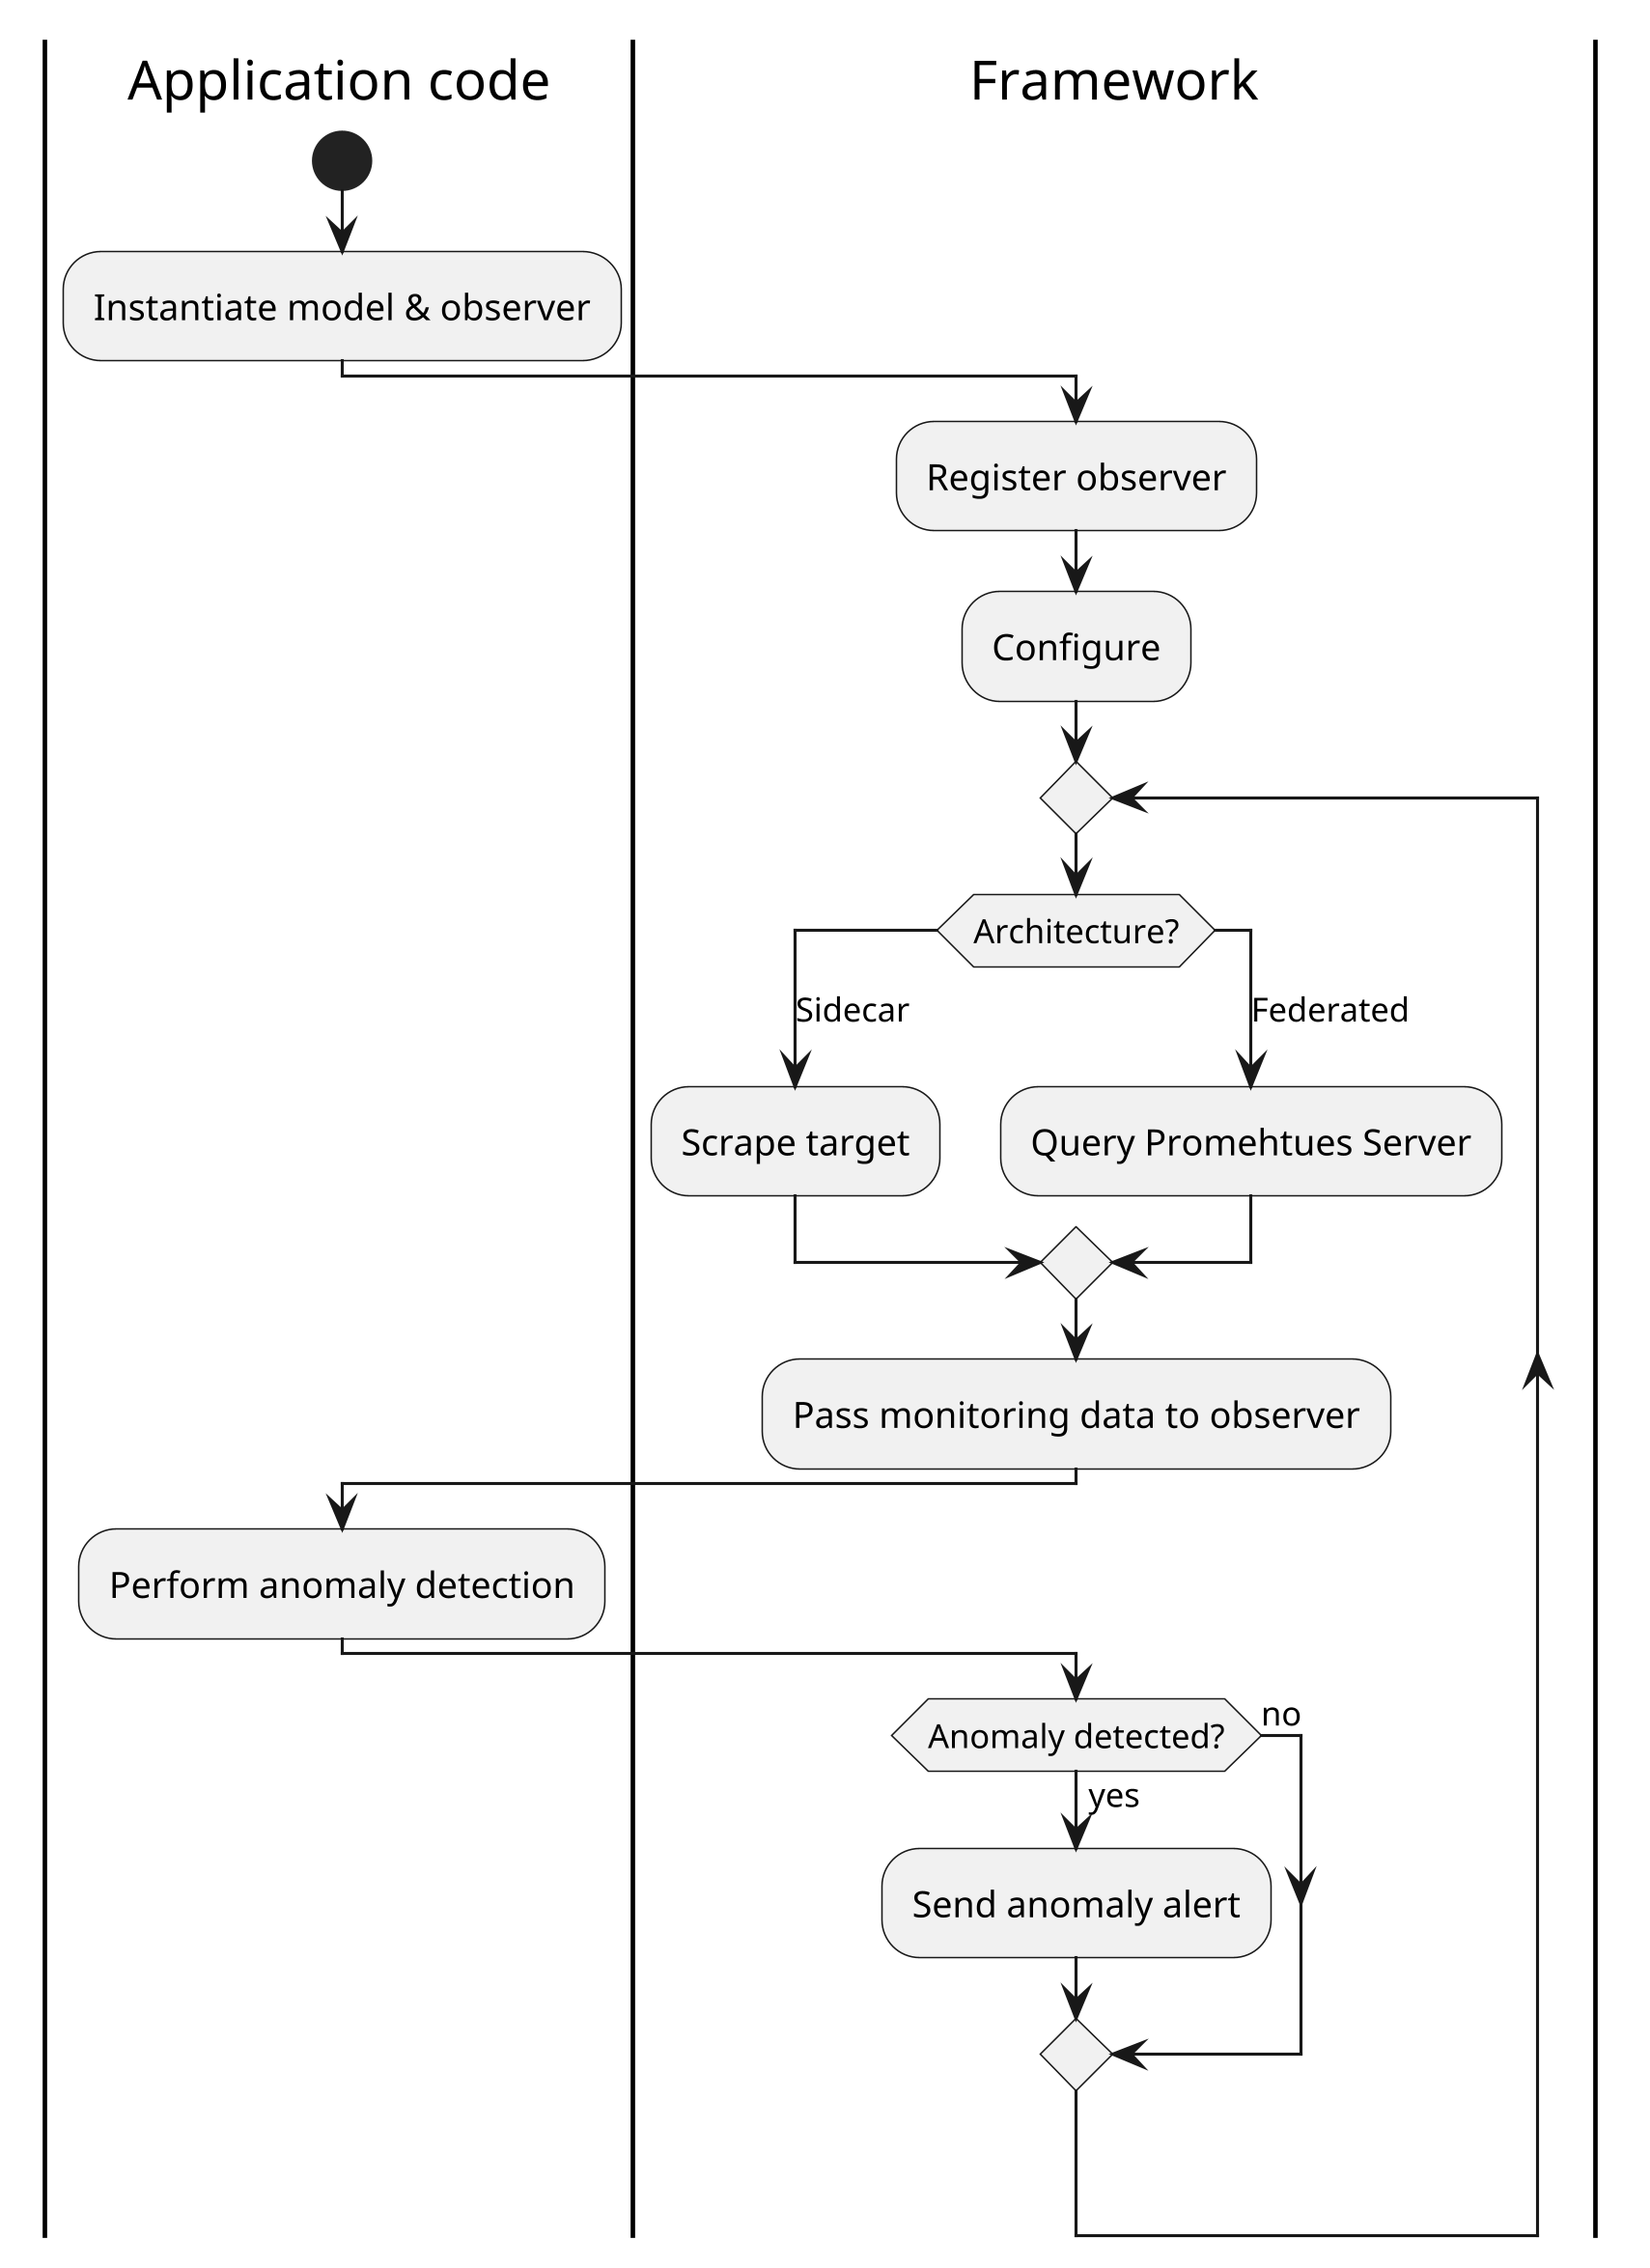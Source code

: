 @startuml
skinparam Monochrome true
' skinparam linetype ortho
skinparam dpi 300

|Application code|
start
:Instantiate model & observer;
|Framework|
:Register observer;
:Configure;

repeat
switch (Architecture?)
case (Sidecar)
    :Scrape target;
case (Federated)
    :Query Promehtues Server;
endswitch

:Pass monitoring data to observer;
|Application code|
:Perform anomaly detection;
|Framework|


if (Anomaly detected?) then (yes)
    :Send anomaly alert;
else (no)
endif 

repeat while 

